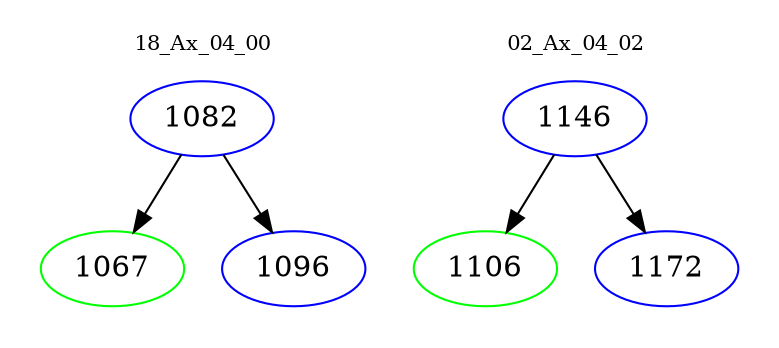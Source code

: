 digraph{
subgraph cluster_0 {
color = white
label = "18_Ax_04_00";
fontsize=10;
T0_1082 [label="1082", color="blue"]
T0_1082 -> T0_1067 [color="black"]
T0_1067 [label="1067", color="green"]
T0_1082 -> T0_1096 [color="black"]
T0_1096 [label="1096", color="blue"]
}
subgraph cluster_1 {
color = white
label = "02_Ax_04_02";
fontsize=10;
T1_1146 [label="1146", color="blue"]
T1_1146 -> T1_1106 [color="black"]
T1_1106 [label="1106", color="green"]
T1_1146 -> T1_1172 [color="black"]
T1_1172 [label="1172", color="blue"]
}
}
